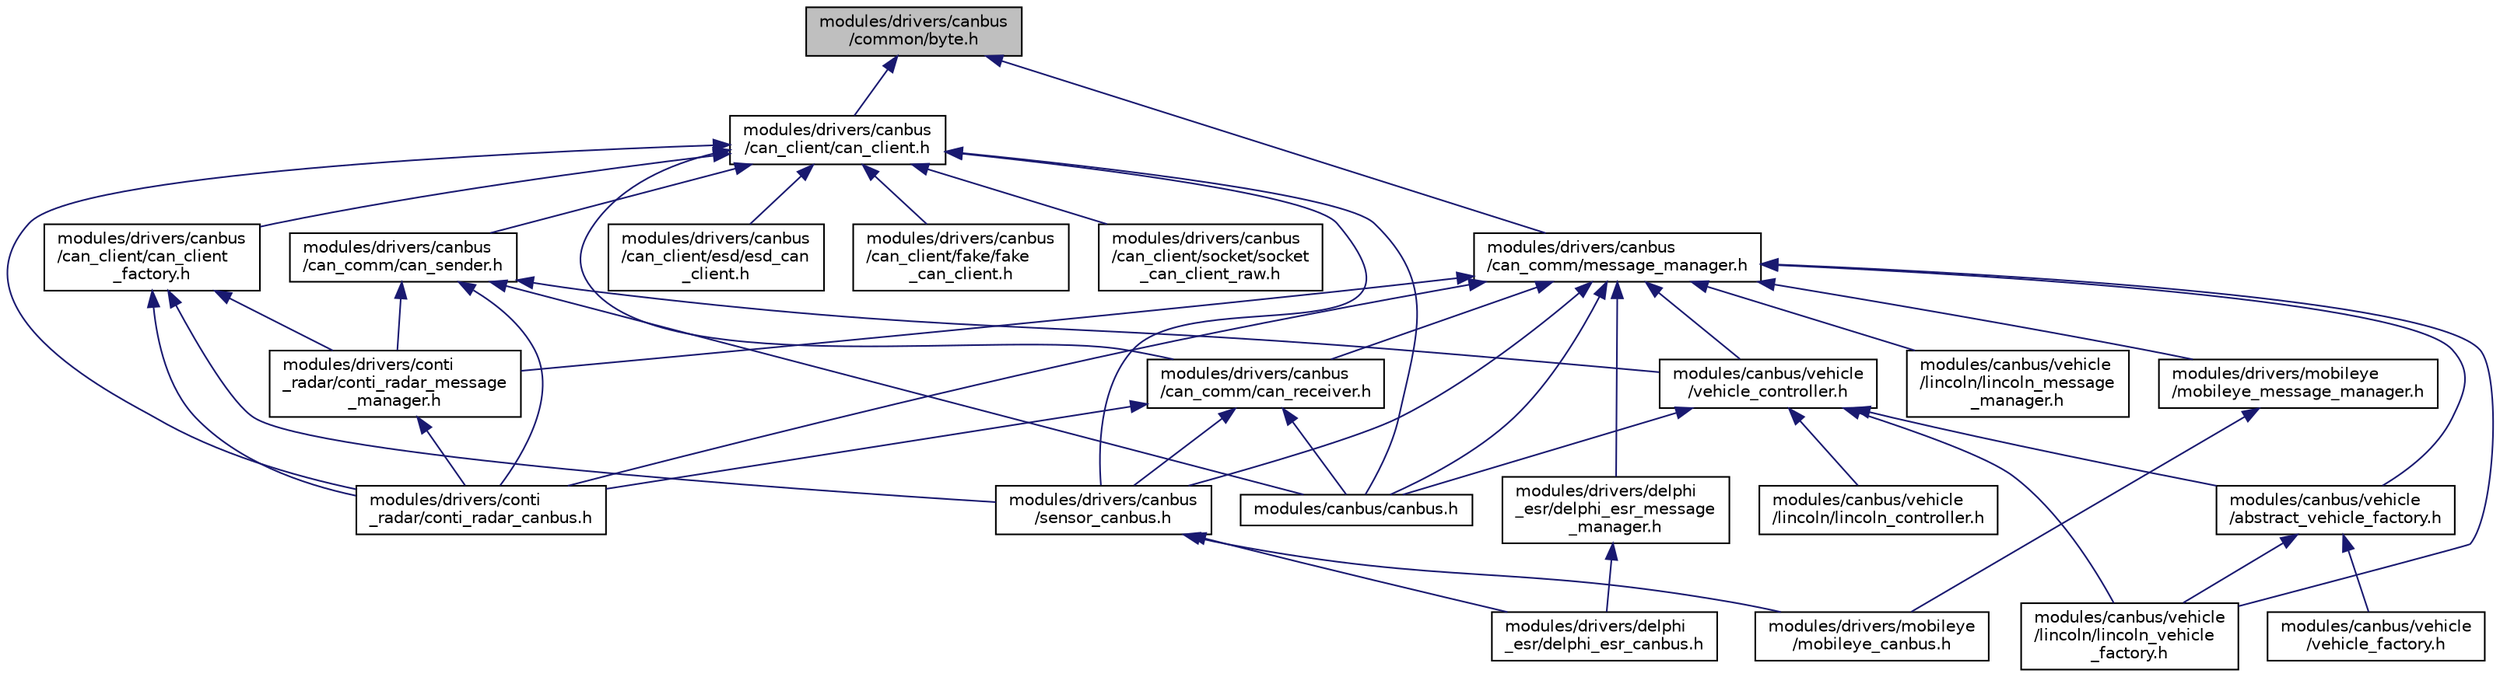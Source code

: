 digraph "modules/drivers/canbus/common/byte.h"
{
  edge [fontname="Helvetica",fontsize="10",labelfontname="Helvetica",labelfontsize="10"];
  node [fontname="Helvetica",fontsize="10",shape=record];
  Node1 [label="modules/drivers/canbus\l/common/byte.h",height=0.2,width=0.4,color="black", fillcolor="grey75", style="filled" fontcolor="black"];
  Node1 -> Node2 [dir="back",color="midnightblue",fontsize="10",style="solid",fontname="Helvetica"];
  Node2 [label="modules/drivers/canbus\l/can_client/can_client.h",height=0.2,width=0.4,color="black", fillcolor="white", style="filled",URL="$can__client_8h.html",tooltip="Defines the CanFrame struct and CanClient interface. "];
  Node2 -> Node3 [dir="back",color="midnightblue",fontsize="10",style="solid",fontname="Helvetica"];
  Node3 [label="modules/drivers/canbus\l/can_comm/can_sender.h",height=0.2,width=0.4,color="black", fillcolor="white", style="filled",URL="$can__sender_8h.html",tooltip="Defines SenderMessage class and CanSender class. "];
  Node3 -> Node4 [dir="back",color="midnightblue",fontsize="10",style="solid",fontname="Helvetica"];
  Node4 [label="modules/canbus/vehicle\l/vehicle_controller.h",height=0.2,width=0.4,color="black", fillcolor="white", style="filled",URL="$vehicle__controller_8h.html",tooltip="The class of VehicleController. "];
  Node4 -> Node5 [dir="back",color="midnightblue",fontsize="10",style="solid",fontname="Helvetica"];
  Node5 [label="modules/canbus/canbus.h",height=0.2,width=0.4,color="black", fillcolor="white", style="filled",URL="$canbus_8h.html"];
  Node4 -> Node6 [dir="back",color="midnightblue",fontsize="10",style="solid",fontname="Helvetica"];
  Node6 [label="modules/canbus/vehicle\l/abstract_vehicle_factory.h",height=0.2,width=0.4,color="black", fillcolor="white", style="filled",URL="$abstract__vehicle__factory_8h.html"];
  Node6 -> Node7 [dir="back",color="midnightblue",fontsize="10",style="solid",fontname="Helvetica"];
  Node7 [label="modules/canbus/vehicle\l/lincoln/lincoln_vehicle\l_factory.h",height=0.2,width=0.4,color="black", fillcolor="white", style="filled",URL="$lincoln__vehicle__factory_8h.html"];
  Node6 -> Node8 [dir="back",color="midnightblue",fontsize="10",style="solid",fontname="Helvetica"];
  Node8 [label="modules/canbus/vehicle\l/vehicle_factory.h",height=0.2,width=0.4,color="black", fillcolor="white", style="filled",URL="$vehicle__factory_8h.html"];
  Node4 -> Node9 [dir="back",color="midnightblue",fontsize="10",style="solid",fontname="Helvetica"];
  Node9 [label="modules/canbus/vehicle\l/lincoln/lincoln_controller.h",height=0.2,width=0.4,color="black", fillcolor="white", style="filled",URL="$lincoln__controller_8h.html",tooltip="The class of LincolnController. "];
  Node4 -> Node7 [dir="back",color="midnightblue",fontsize="10",style="solid",fontname="Helvetica"];
  Node3 -> Node5 [dir="back",color="midnightblue",fontsize="10",style="solid",fontname="Helvetica"];
  Node3 -> Node10 [dir="back",color="midnightblue",fontsize="10",style="solid",fontname="Helvetica"];
  Node10 [label="modules/drivers/conti\l_radar/conti_radar_canbus.h",height=0.2,width=0.4,color="black", fillcolor="white", style="filled",URL="$conti__radar__canbus_8h.html"];
  Node3 -> Node11 [dir="back",color="midnightblue",fontsize="10",style="solid",fontname="Helvetica"];
  Node11 [label="modules/drivers/conti\l_radar/conti_radar_message\l_manager.h",height=0.2,width=0.4,color="black", fillcolor="white", style="filled",URL="$conti__radar__message__manager_8h.html",tooltip="The class of ContiRadarMessageManager. "];
  Node11 -> Node10 [dir="back",color="midnightblue",fontsize="10",style="solid",fontname="Helvetica"];
  Node2 -> Node5 [dir="back",color="midnightblue",fontsize="10",style="solid",fontname="Helvetica"];
  Node2 -> Node12 [dir="back",color="midnightblue",fontsize="10",style="solid",fontname="Helvetica"];
  Node12 [label="modules/drivers/canbus\l/can_comm/can_receiver.h",height=0.2,width=0.4,color="black", fillcolor="white", style="filled",URL="$can__receiver_8h.html",tooltip="Defines CanReceiver class. "];
  Node12 -> Node5 [dir="back",color="midnightblue",fontsize="10",style="solid",fontname="Helvetica"];
  Node12 -> Node13 [dir="back",color="midnightblue",fontsize="10",style="solid",fontname="Helvetica"];
  Node13 [label="modules/drivers/canbus\l/sensor_canbus.h",height=0.2,width=0.4,color="black", fillcolor="white", style="filled",URL="$sensor__canbus_8h.html"];
  Node13 -> Node14 [dir="back",color="midnightblue",fontsize="10",style="solid",fontname="Helvetica"];
  Node14 [label="modules/drivers/delphi\l_esr/delphi_esr_canbus.h",height=0.2,width=0.4,color="black", fillcolor="white", style="filled",URL="$delphi__esr__canbus_8h.html"];
  Node13 -> Node15 [dir="back",color="midnightblue",fontsize="10",style="solid",fontname="Helvetica"];
  Node15 [label="modules/drivers/mobileye\l/mobileye_canbus.h",height=0.2,width=0.4,color="black", fillcolor="white", style="filled",URL="$mobileye__canbus_8h.html"];
  Node12 -> Node10 [dir="back",color="midnightblue",fontsize="10",style="solid",fontname="Helvetica"];
  Node2 -> Node16 [dir="back",color="midnightblue",fontsize="10",style="solid",fontname="Helvetica"];
  Node16 [label="modules/drivers/canbus\l/can_client/can_client\l_factory.h",height=0.2,width=0.4,color="black", fillcolor="white", style="filled",URL="$can__client__factory_8h.html",tooltip="Defines the CanClientFactory class. "];
  Node16 -> Node13 [dir="back",color="midnightblue",fontsize="10",style="solid",fontname="Helvetica"];
  Node16 -> Node10 [dir="back",color="midnightblue",fontsize="10",style="solid",fontname="Helvetica"];
  Node16 -> Node11 [dir="back",color="midnightblue",fontsize="10",style="solid",fontname="Helvetica"];
  Node2 -> Node17 [dir="back",color="midnightblue",fontsize="10",style="solid",fontname="Helvetica"];
  Node17 [label="modules/drivers/canbus\l/can_client/esd/esd_can\l_client.h",height=0.2,width=0.4,color="black", fillcolor="white", style="filled",URL="$esd__can__client_8h.html",tooltip="Defines the EsdCanClient class which inherits CanClient. "];
  Node2 -> Node18 [dir="back",color="midnightblue",fontsize="10",style="solid",fontname="Helvetica"];
  Node18 [label="modules/drivers/canbus\l/can_client/fake/fake\l_can_client.h",height=0.2,width=0.4,color="black", fillcolor="white", style="filled",URL="$fake__can__client_8h.html",tooltip="Defines the FakeCanClient class which inherites CanClient. "];
  Node2 -> Node19 [dir="back",color="midnightblue",fontsize="10",style="solid",fontname="Helvetica"];
  Node19 [label="modules/drivers/canbus\l/can_client/socket/socket\l_can_client_raw.h",height=0.2,width=0.4,color="black", fillcolor="white", style="filled",URL="$socket__can__client__raw_8h.html",tooltip="Defines the SocketCanClientRaw class which inherits CanClient. "];
  Node2 -> Node13 [dir="back",color="midnightblue",fontsize="10",style="solid",fontname="Helvetica"];
  Node2 -> Node10 [dir="back",color="midnightblue",fontsize="10",style="solid",fontname="Helvetica"];
  Node1 -> Node20 [dir="back",color="midnightblue",fontsize="10",style="solid",fontname="Helvetica"];
  Node20 [label="modules/drivers/canbus\l/can_comm/message_manager.h",height=0.2,width=0.4,color="black", fillcolor="white", style="filled",URL="$message__manager_8h.html",tooltip="The class of MessageManager. "];
  Node20 -> Node4 [dir="back",color="midnightblue",fontsize="10",style="solid",fontname="Helvetica"];
  Node20 -> Node12 [dir="back",color="midnightblue",fontsize="10",style="solid",fontname="Helvetica"];
  Node20 -> Node5 [dir="back",color="midnightblue",fontsize="10",style="solid",fontname="Helvetica"];
  Node20 -> Node6 [dir="back",color="midnightblue",fontsize="10",style="solid",fontname="Helvetica"];
  Node20 -> Node21 [dir="back",color="midnightblue",fontsize="10",style="solid",fontname="Helvetica"];
  Node21 [label="modules/canbus/vehicle\l/lincoln/lincoln_message\l_manager.h",height=0.2,width=0.4,color="black", fillcolor="white", style="filled",URL="$lincoln__message__manager_8h.html",tooltip="the class of LincolnMessageManager "];
  Node20 -> Node7 [dir="back",color="midnightblue",fontsize="10",style="solid",fontname="Helvetica"];
  Node20 -> Node13 [dir="back",color="midnightblue",fontsize="10",style="solid",fontname="Helvetica"];
  Node20 -> Node10 [dir="back",color="midnightblue",fontsize="10",style="solid",fontname="Helvetica"];
  Node20 -> Node11 [dir="back",color="midnightblue",fontsize="10",style="solid",fontname="Helvetica"];
  Node20 -> Node22 [dir="back",color="midnightblue",fontsize="10",style="solid",fontname="Helvetica"];
  Node22 [label="modules/drivers/delphi\l_esr/delphi_esr_message\l_manager.h",height=0.2,width=0.4,color="black", fillcolor="white", style="filled",URL="$delphi__esr__message__manager_8h.html",tooltip="The class of DelphiESRMessageManager. "];
  Node22 -> Node14 [dir="back",color="midnightblue",fontsize="10",style="solid",fontname="Helvetica"];
  Node20 -> Node23 [dir="back",color="midnightblue",fontsize="10",style="solid",fontname="Helvetica"];
  Node23 [label="modules/drivers/mobileye\l/mobileye_message_manager.h",height=0.2,width=0.4,color="black", fillcolor="white", style="filled",URL="$mobileye__message__manager_8h.html"];
  Node23 -> Node15 [dir="back",color="midnightblue",fontsize="10",style="solid",fontname="Helvetica"];
}
